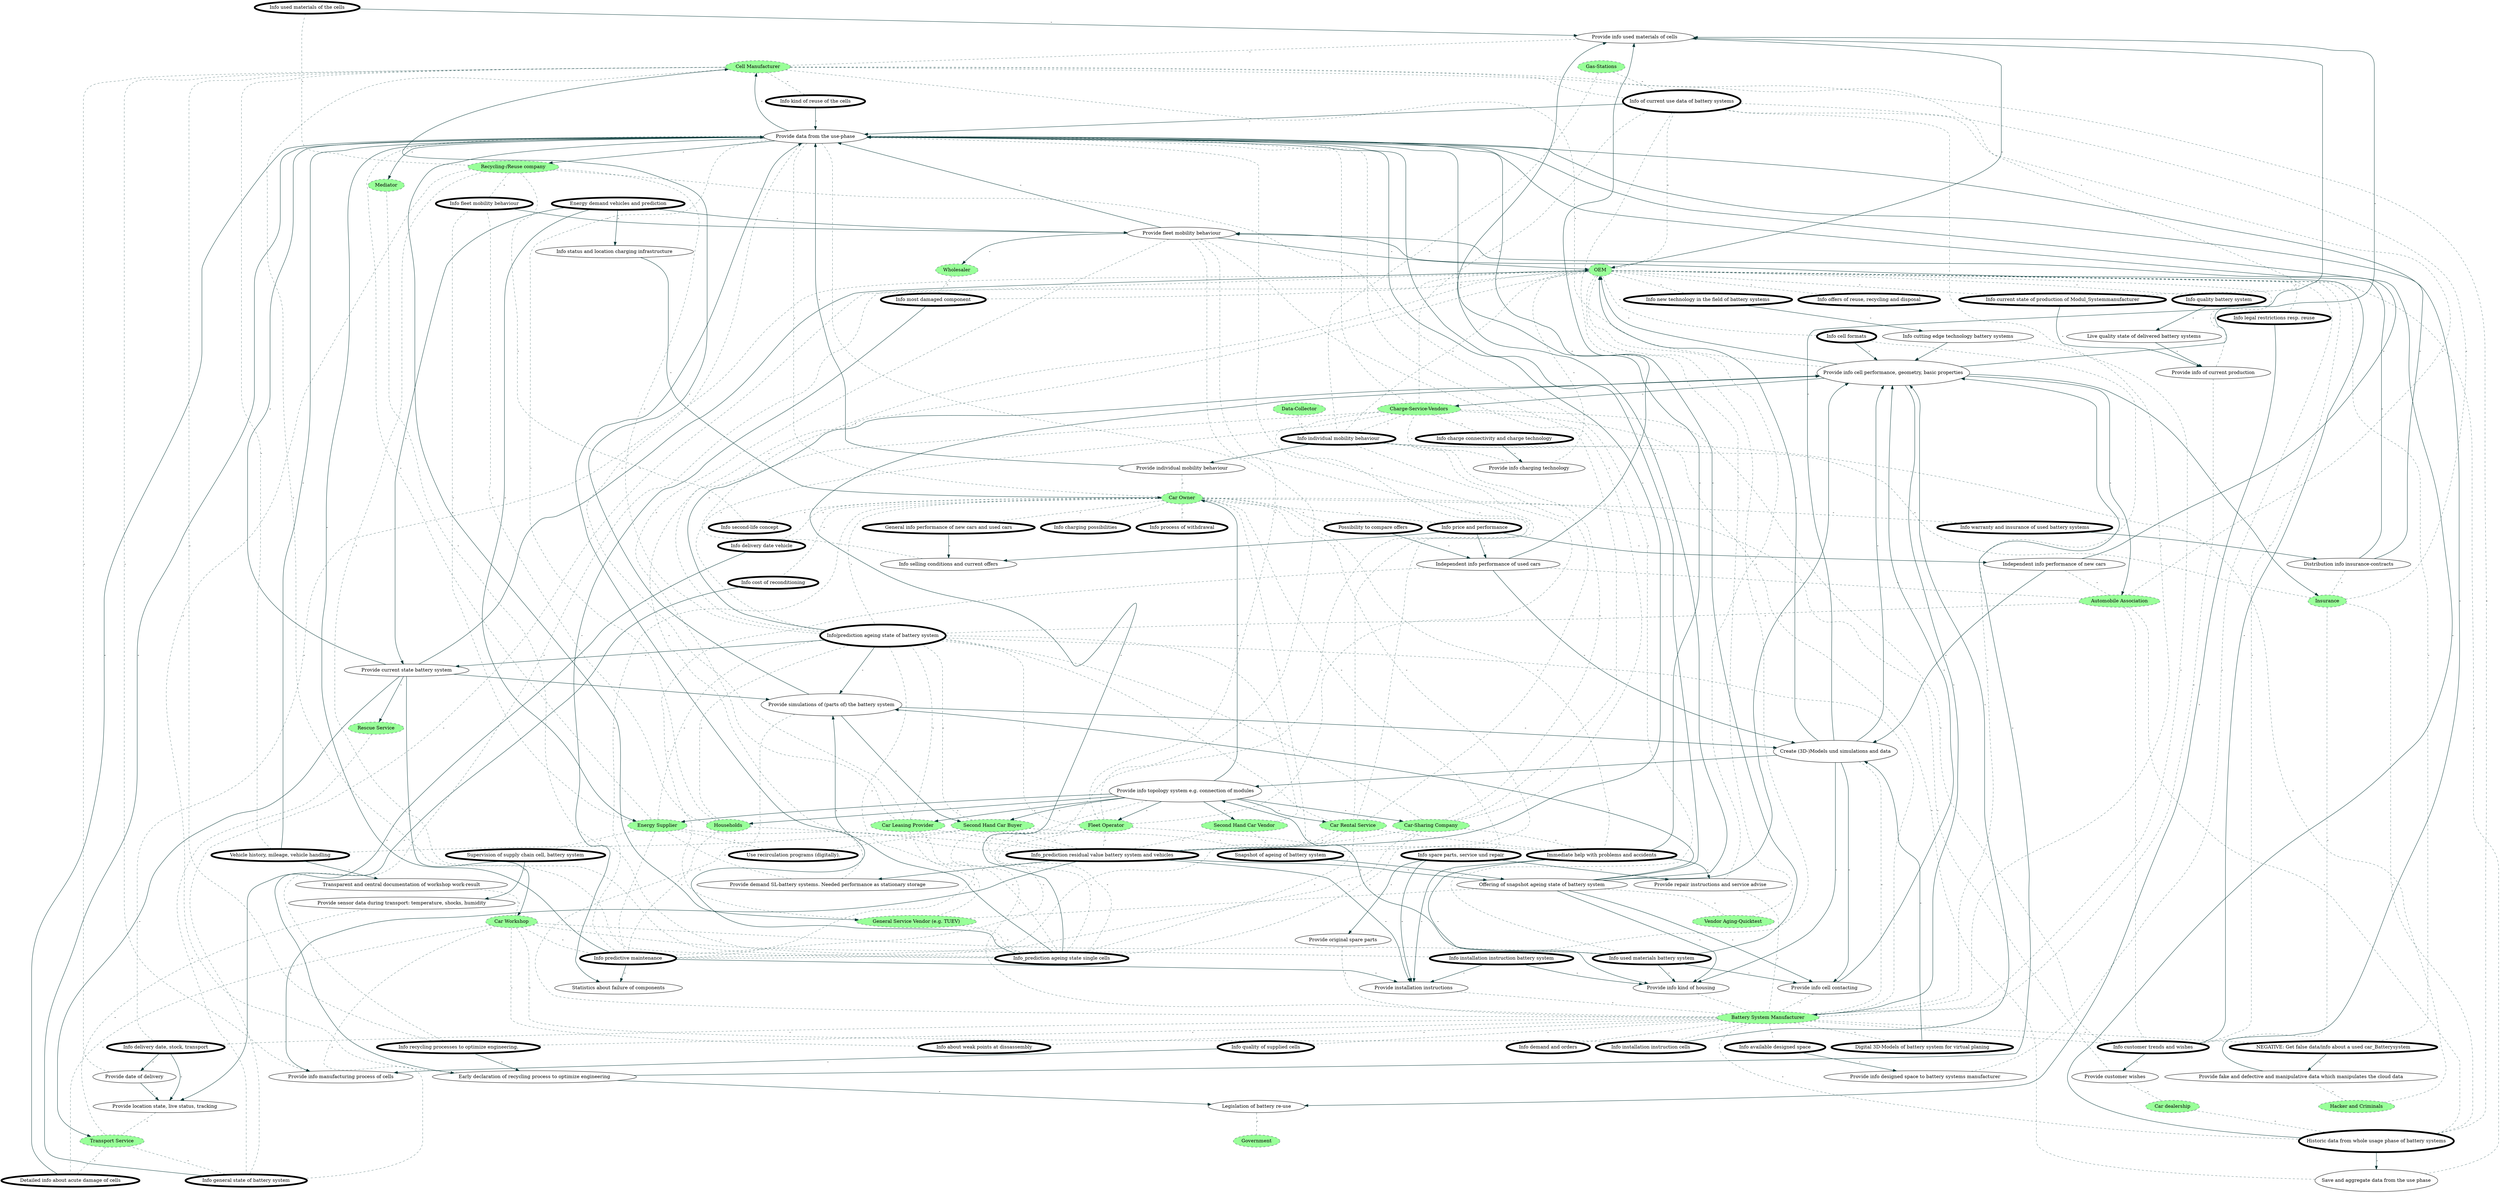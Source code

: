 digraph "Merged Network" {
"i_0§545" [label = "Info used materials of the cells",penwidth = "5.000000",pos = "-2462.129533,-74.304198",fillcolor = "#00CCCCFF"]
"action_12§546" [label = "Provide info used materials of cells",width = "2.569444",pos = "-887.754533,-803.332319",fillcolor = "#66CCFFFF"]
"Recycling-/Reuse company§547" [label = "Recycling-/Reuse company",width = "2.361111",pos = "-2447.129533,47.750284",color = "#00003396",fillcolor = "#99FF99FF",style = "dashed,rounded,filled"]
"Cell Manufacturer§548" [label = "Cell Manufacturer",width = "2.152778",pos = "-632.441834,925.223044",color = "#00003396",fillcolor = "#99FF99FF",style = "dashed,rounded,filled"]
"i_1§549" [label = "Info cell formats",penwidth = "5.000000",pos = "868.199436,577.202833",fillcolor = "#00CCCCFF"]
"action_2§550" [label = "Provide info cell performance, geometry, basic properties",height = "1.041667",pos = "-2476.962866,1959.387369",fillcolor = "#66CCFFFF"]
"Battery System Manufacturer§551" [label = "Battery System Manufacturer",width = "2.222222",pos = "758.199039,1232.008634",color = "#00003396",fillcolor = "#99FF99FF",style = "dashed,rounded,filled"]
"OEM§552" [label = "OEM",width = "0.694444",pos = "258.633959,699.257315",color = "#00003396",fillcolor = "#99FF99FF",style = "dashed,rounded,filled"]
"Energy Supplier§553" [label = "Energy Supplier",width = "1.944444",pos = "1396.949436,-803.332319",color = "#00003396",fillcolor = "#99FF99FF",style = "dashed,rounded,filled"]
"Households§554" [label = "Households",width = "1.388889",pos = "1489.449436,-268.931615",color = "#00003396",fillcolor = "#99FF99FF",style = "dashed,rounded,filled"]
"Car Leasing Provider§555" [label = "Car Leasing Provider",width = "2.500000",pos = "-242.754533,-1248.666239",color = "#00003396",fillcolor = "#99FF99FF",style = "dashed,rounded,filled"]
"Fleet Operator§556" [label = "Fleet Operator",width = "1.805556",pos = "382.245467,-1248.666239",color = "#00003396",fillcolor = "#99FF99FF",style = "dashed,rounded,filled"]
"Car-Sharing Company§557" [label = "Car-Sharing Company",pos = "2.245467,-1248.666239",color = "#00003396",fillcolor = "#99FF99FF",style = "dashed,rounded,filled"]
"Car Rental Service§558" [label = "Car Rental Service",width = "2.222222",pos = "207.245467,-1248.666239",color = "#00003396",fillcolor = "#99FF99FF",style = "dashed,rounded,filled"]
"Car Owner§559" [label = "Car Owner",width = "1.250000",pos = "-1785.567231,433.706348",color = "#00003396",fillcolor = "#99FF99FF",style = "dashed,rounded,filled"]
"Gas-Stations§560" [label = "Gas-Stations",width = "1.666667",pos = "-559.907707,2490.489303",color = "#00003396",fillcolor = "#99FF99FF",style = "dashed,rounded,filled"]
"Automobile Association§561" [label = "Automobile Association",width = "2.847222",pos = "-2684.629533,1754.863643",color = "#00003396",fillcolor = "#99FF99FF",style = "dashed,rounded,filled"]
"Vendor Aging-Quicktest§562" [label = "Vendor Aging-Quicktest",pos = "-2824.026358,-803.332319",color = "#00003396",fillcolor = "#99FF99FF",style = "dashed,rounded,filled"]
"Insurance§563" [label = "Insurance",width = "1.250000",pos = "-2927.129533,47.750284",color = "#00003396",fillcolor = "#99FF99FF",style = "dashed,rounded,filled"]
"Charge-Service-Vendors§564" [label = "Charge-Service-Vendors",width = "2.916667",pos = "-3054.026358,-803.332319",color = "#00003396",fillcolor = "#99FF99FF",style = "dashed,rounded,filled"]
"action_13§565" [label = "Provide data from the use-phase",height = "0.555556",width = "2.777778",pos = "-420.532707,2333.797739",fillcolor = "#66CCFFFF"]
"i_10§566" [label = "Info of current use data of battery systems",penwidth = "5.000000",height = "0.902778",pos = "-529.907707,2427.812678",fillcolor = "#00CCCCFF"]
"Second Hand Car Buyer§567" [label = "Second Hand Car Buyer",pos = "-292.754533,-268.931615",color = "#00003396",fillcolor = "#99FF99FF",style = "dashed,rounded,filled"]
"Second Hand Car Vendor§568" [label = "Second Hand Car Vendor",pos = "-512.754533,-268.931615",color = "#00003396",fillcolor = "#99FF99FF",style = "dashed,rounded,filled"]
"General Service Vendor (e.g. TUEV)§569" [label = "General Service Vendor (e.g. TUEV)",width = "2.500000",pos = "-3279.026358,-803.332319",color = "#00003396",fillcolor = "#99FF99FF",style = "dashed,rounded,filled"]
"action_36§570" [label = "Provide info topology system e.g. connection of modules",height = "0.902778",width = "2.777778",pos = "1556.949436,-156.773442",fillcolor = "#66CCFFFF"]
"action_9§571" [label = "Provide info kind of housing",width = "2.500000",pos = "1728.199436,1304.581569",fillcolor = "#66CCFFFF"]
"action_8§572" [label = "Provide info cell contacting",width = "2.500000",pos = "2030.096261,-803.332319",fillcolor = "#66CCFFFF"]
"action_1§573" [label = "Create (3D-)Models und simulations and data",height = "0.902778",pos = "1353.199436,47.750284",fillcolor = "#66CCFFFF"]
"action_38§574" [label = "Provide current state battery system",width = "2.777778",pos = "2184.679594,1512.404065",fillcolor = "#66CCFFFF"]
"action_37§575" [label = "Provide simulations of (parts of) the battery system",height = "0.902778",width = "2.777778",pos = "-1110.254533,-803.332319",fillcolor = "#66CCFFFF"]
"i_11§576" [label = "Info|prediction ageing state of battery system",penwidth = "5.000000",height = "0.902778",width = "2.777778",pos = "-2634.629533,1652.601780",fillcolor = "#00CCCCFF"]
"i_12§577" [label = "Info current state of production of Modul_Systemmanufacturer",penwidth = "5.000000",pos = "-75.532707,842.753800",fillcolor = "#00CCCCFF"]
"action_3§578" [label = "Provide info of current production",pos = "-90.532707,780.077174",fillcolor = "#66CCFFFF"]
"i_13§579" [label = "Info_prediction ageing state single cells",penwidth = "5.000000",pos = "-3454.026358,2050.103538",fillcolor = "#00CCCCFF"]
"Mediator§580" [label = "Mediator",pos = "-3447.129533,2112.780164",color = "#00003396",fillcolor = "#99FF99FF",style = "dashed,rounded,filled"]
"i_14§581" [label = "Info kind of reuse of the cells",penwidth = "5.000000",pos = "-325.532707,842.753800",fillcolor = "#00CCCCFF"]
"i_15§582" [label = "Info price and performance",penwidth = "5.000000",pos = "-762.754533,311.651866",fillcolor = "#00CCCCFF"]
"action_17§583" [label = "Info selling conditions and current offers",pos = "-997.754533,130.219528",fillcolor = "#66CCFFFF"]
"action_27§584" [label = "Independent info performance of new cars",pos = "1353.199436,130.219528",fillcolor = "#66CCFFFF"]
"action_28§585" [label = "Independent info performance of used cars",pos = "-512.754533,130.219528",fillcolor = "#66CCFFFF"]
"i_16§586" [label = "Info delivery date vehicle",penwidth = "5.000000",pos = "592.801817,311.651866",fillcolor = "#00CCCCFF"]
"action_31§587" [label = "Provide location state, live status, tracking",pos = "622.801817,130.219528",fillcolor = "#66CCFFFF"]
"Transport Service§588" [label = "Transport Service",pos = "1414.449436,-1248.666239",color = "#00003396",fillcolor = "#99FF99FF",style = "dashed,rounded,filled"]
"i_17§589" [label = "Possibility to compare offers",penwidth = "5.000000",pos = "-1232.754533,311.651866",fillcolor = "#00CCCCFF"]
"i_18§590" [label = "Immediate help with problems and accidents",penwidth = "5.000000",pos = "602.245467,-1519.165360",fillcolor = "#00CCCCFF"]
"action_4§591" [label = "Provide installation instructions",pos = "633.912134,-1631.323533",fillcolor = "#66CCFFFF"]
"action_6§592" [label = "Provide repair instructions and service advise",pos = "209.745467,-1631.323533",fillcolor = "#66CCFFFF"]
"i_19§593" [label = "Info charging possibilities",penwidth = "5.000000",pos = "-1012.754533,311.651866",fillcolor = "#00CCCCFF"]
"i_2§594" [label = "Info customer trends and wishes",penwidth = "5.000000",pos = "-2712.129533,577.202833",fillcolor = "#00CCCCFF"]
"action_14§595" [label = "Provide customer wishes",pos = "-2742.129533,514.526207",fillcolor = "#66CCFFFF"]
"action_29§596" [label = "Provide fleet mobility behaviour",pos = "370.023642,-988.063426",fillcolor = "#66CCFFFF"]
"Car dealership§597" [label = "Car dealership",width = "1.805556",pos = "-3067.129533,433.706348",color = "#00003396",fillcolor = "#99FF99FF",style = "dashed,rounded,filled"]
"i_20§598" [label = "Info spare parts, service und repair",penwidth = "5.000000",pos = "-1909.629533,311.651866",fillcolor = "#00CCCCFF"]
"action_7§599" [label = "Provide original spare parts",pos = "-1678.379533,130.219528",fillcolor = "#66CCFFFF"]
"i_21§600" [label = "Info process of withdrawal",penwidth = "5.000000",pos = "-1452.754533,311.651866",fillcolor = "#00CCCCFF"]
"i_22§601" [label = "General info performance of new cars and used cars",penwidth = "5.000000",pos = "-1672.754533,311.651866",fillcolor = "#00CCCCFF"]
"i_23§602" [label = "Info second-life concept",penwidth = "5.000000",pos = "-1992.129533,-74.304198",fillcolor = "#00CCCCFF"]
"i_24§603" [label = "Info cost of reconditioning",penwidth = "5.000000",pos = "-2129.629533,311.651866",fillcolor = "#00CCCCFF"]
"action_26§604" [label = "Early declaration of recycling process to optimize engineering",pos = "-2192.962866,130.219528",fillcolor = "#66CCFFFF"]
"action_34§605" [label = "Legislation of battery re-use",pos = "-777.754533,47.750284",fillcolor = "#66CCFFFF"]
"Government§606" [label = "Government",pos = "-777.754533,-74.304198",color = "#00003396",fillcolor = "#99FF99FF",style = "dashed,rounded,filled"]
"i_25§607" [label = "Info warranty and insurance of used battery systems",penwidth = "5.000000",pos = "-2379.629533,311.651866",fillcolor = "#00CCCCFF"]
"action_24§608" [label = "Distribution info insurance-contracts",pos = "-2742.129533,130.219528",fillcolor = "#66CCFFFF"]
"i_26§609" [label = "Info new technology in the field of battery systems",penwidth = "5.000000",pos = "1088.199436,577.202833",fillcolor = "#00CCCCFF"]
"action_35§610" [label = "Info cutting edge technology battery systems",pos = "1118.199436,514.526207",fillcolor = "#66CCFFFF"]
"i_27§611" [label = "Info quality battery system",penwidth = "5.000000",pos = "114.467293,577.202833",fillcolor = "#00CCCCFF"]
"action_16§612" [label = "Live quality state of delivered battery systems",pos = "59.467293,514.526207",fillcolor = "#66CCFFFF"]
"i_28§613" [label = "Info installation instruction battery system",penwidth = "5.000000",pos = "1728.199436,1357.361885",fillcolor = "#00CCCCFF"]
"Car Workshop§614" [label = "Car Workshop",pos = "2144.679594,1439.831130",color = "#00003396",fillcolor = "#99FF99FF",style = "dashed,rounded,filled"]
"i_29§615" [label = "Info most damaged component",penwidth = "5.000000",pos = "-57.754533,-1519.165360",fillcolor = "#00CCCCFF"]
"action_42§616" [label = "Statistics about failure of components",pos = "-10.254533,-1631.323533",fillcolor = "#66CCFFFF"]
"Wholesaler§617" [label = "Wholesaler",pos = "592.801817,-1248.666239",color = "#00003396",fillcolor = "#99FF99FF",style = "dashed,rounded,filled"]
"i_3§618" [label = "Info available designed space",penwidth = "5.000000",pos = "572.245864,1070.368915",fillcolor = "#00CCCCFF"]
"action_15§619" [label = "Provide info designed space to battery systems manufacturer",pos = "572.245864,987.899670",fillcolor = "#66CCFFFF"]
"i_30§620" [label = "Info offers of reuse, recycling and disposal",penwidth = "5.000000",pos = "-105.532707,577.202833",fillcolor = "#00CCCCFF"]
"i_31§621" [label = "Info legal restrictions resp. reuse",penwidth = "5.000000",pos = "-747.754533,577.202833",fillcolor = "#00CCCCFF"]
"i_32§622" [label = "Info charge connectivity and charge technology",penwidth = "5.000000",pos = "-3014.026358,-905.594182",fillcolor = "#00CCCCFF"]
"action_20§623" [label = "Provide info charging technology",pos = "-3014.026358,-988.063426",fillcolor = "#66CCFFFF"]
"i_33§624" [label = "Info individual mobility behaviour",penwidth = "5.000000",pos = "-1662.893422,-1519.165360",fillcolor = "#00CCCCFF"]
"action_25§625" [label = "Provide individual mobility behaviour",pos = "-1794.004533,-1631.323533",fillcolor = "#66CCFFFF"]
"Data-Collector§626" [label = "Data-Collector",pos = "-1684.004533,-1248.666239",color = "#00003396",fillcolor = "#99FF99FF",style = "dashed,rounded,filled"]
"Hacker and Criminals§627" [label = "Hacker and Criminals",pos = "1890.096261,433.706348",color = "#00003396",fillcolor = "#99FF99FF",style = "dashed,rounded,filled"]
"i_34§628" [label = "Info used materials battery system",penwidth = "5.000000",pos = "2140.096261,-74.304198",fillcolor = "#00CCCCFF"]
"i_35§629" [label = "Info predictive maintenance",penwidth = "5.000000",pos = "382.245467,-1519.165360",fillcolor = "#00CCCCFF"]
"i_36§630" [label = "Info_prediction residual value battery system and vehicles",penwidth = "5.000000",pos = "-152.754533,-390.986097",fillcolor = "#00CCCCFF"]
"action_0§631" [label = "Offering of snapshot ageing state of battery system",pos = "-2569.629533,-473.455341",fillcolor = "#66CCFFFF"]
"action_11§632" [label = "Provide info manufacturing process of cells",pos = "-292.754533,-473.455341",fillcolor = "#66CCFFFF"]
"action_23§633" [label = "Provide demand SL-battery systems. Needed performance as stationary storage",pos = "-12.754533,-473.455341",fillcolor = "#66CCFFFF"]
"i_37§634" [label = "Vehicle history, mileage, vehicle handling",penwidth = "5.000000",pos = "67.245467,-390.986097",fillcolor = "#00CCCCFF"]
"action_33§635" [label = "Transparent and central documentation of workshop work-result",pos = "1171.949436,-473.455341",fillcolor = "#66CCFFFF"]
"i_38§636" [label = "Info general state of battery system",penwidth = "5.000000",pos = "2457.096261,-1519.165360",fillcolor = "#00CCCCFF"]
"Rescue Service§637" [label = "Rescue Service",pos = "2495.096261,1439.831130",color = "#00003396",fillcolor = "#99FF99FF",style = "dashed,rounded,filled"]
"i_39§638" [label = "Detailed info about acute damage of cells",penwidth = "5.000000",pos = "162.245467,-1519.165360",fillcolor = "#00CCCCFF"]
"action_41§639" [label = "Save and aggregate data from the use phase",height = "0.902778",pos = "-2212.129533,-156.773442",fillcolor = "#66CCFFFF"]
"i_4§640" [label = "Historic data from whole usage phase of battery systems",penwidth = "5.000000",height = "0.902778",width = "2.777778",pos = "-3077.129533,-74.304198",fillcolor = "#00CCCCFF"]
"i_40§641" [label = "Snapshot of ageing of battery system",penwidth = "5.000000",pos = "-527.754533,-390.986097",fillcolor = "#00CCCCFF"]
"i_41§642" [label = "Info recycling processes to optimize engineering.",penwidth = "5.000000",pos = "-2254.629533,577.202833",fillcolor = "#00CCCCFF"]
"i_42§643" [label = "Info fleet mobility behaviour",penwidth = "5.000000",pos = "974.449436,-905.594182",fillcolor = "#00CCCCFF"]
"i_43§644" [label = "Use recirculation programs (digitally).",penwidth = "5.000000",pos = "1194.449436,-905.594182",fillcolor = "#00CCCCFF"]
"action_30§645" [label = "Provide fake and defective and manipulative data which manipulates the cloud data",pos = "1890.096261,514.526207",fillcolor = "#66CCFFFF"]
"i_44§646" [label = "NEGATIVE: Get false data/info about a used car_Batterysystem",penwidth = "5.000000",pos = "1883.199436,577.202833",fillcolor = "#00CCCCFF"]
"i_45§647" [label = "Digital 3D-Models of battery system for virtual planing",penwidth = "5.000000",pos = "1383.199436,1070.368915",fillcolor = "#00CCCCFF"]
"action_32§648" [label = "Provide sensor data during transport: temperature, shocks, humidity",pos = "1414.449436,-988.063426",fillcolor = "#66CCFFFF"]
"i_46§649" [label = "Supervision of supply chain cell, battery system",penwidth = "5.000000",pos = "1414.449436,-905.594182",fillcolor = "#00CCCCFF"]
"action_22§650" [label = "Info status and location charging infrastructure",pos = "-1671.817231,1512.404065",fillcolor = "#66CCFFFF"]
"i_47§651" [label = "Energy demand vehicles and prediction",penwidth = "5.000000",pos = "2275.096261,1652.601780",fillcolor = "#00CCCCFF"]
"i_5§652" [label = "Info about weak points at dissassembly",penwidth = "5.000000",pos = "1603.199436,1070.368915",fillcolor = "#00CCCCFF"]
"i_6§653" [label = "Info installation instruction cells",penwidth = "5.000000",pos = "1088.199436,1070.368915",fillcolor = "#00CCCCFF"]
"action_10§654" [label = "Provide date of delivery",pos = "352.245864,987.899670",fillcolor = "#66CCFFFF"]
"i_7§655" [label = "Info delivery date, stock, transport",penwidth = "5.000000",pos = "352.245864,1070.368915",fillcolor = "#00CCCCFF"]
"i_8§656" [label = "Info quality of supplied cells",penwidth = "5.000000",pos = "-310.532707,1070.368915",fillcolor = "#00CCCCFF"]
"i_9§657" [label = "Info demand and orders",penwidth = "5.000000",pos = "126.689912,1070.368915",fillcolor = "#00CCCCFF"]
"i_0§545" -> "action_12§546" [label = "-",color = "#003333FF"]
"action_12§546" -> "Cell Manufacturer§548" [label = "-",penwidth = "1.000000",arrowhead = "none",color = "#00333396",style = "dashed"]
"action_12§546" -> "OEM§552" [label = "-",color = "#003333FF"]
"Recycling-/Reuse company§547" -> "i_0§545" [label = "-",penwidth = "1.000000",arrowhead = "none",color = "#00333396",style = "dashed"]
"Recycling-/Reuse company§547" -> "i_11§576" [label = "-",penwidth = "1.000000",arrowhead = "none",color = "#00333396",style = "dashed"]
"Recycling-/Reuse company§547" -> "i_13§579" [label = "-",penwidth = "1.000000",arrowhead = "none",color = "#00333396",style = "dashed"]
"Recycling-/Reuse company§547" -> "i_23§602" [label = "-",penwidth = "1.000000",arrowhead = "none",color = "#00333396",style = "dashed"]
"Recycling-/Reuse company§547" -> "i_34§628" [label = "-",penwidth = "1.000000",arrowhead = "none",color = "#00333396",style = "dashed"]
"Recycling-/Reuse company§547" -> "i_42§643" [label = "-",penwidth = "1.000000",arrowhead = "none",color = "#00333396",style = "dashed"]
"Cell Manufacturer§548" -> "i_10§566" [label = "-",penwidth = "1.000000",arrowhead = "none",color = "#00333396",style = "dashed"]
"Cell Manufacturer§548" -> "i_12§577" [label = "-",penwidth = "1.000000",arrowhead = "none",color = "#00333396",style = "dashed"]
"Cell Manufacturer§548" -> "i_13§579" [label = "-",penwidth = "1.000000",arrowhead = "none",color = "#00333396",style = "dashed"]
"Cell Manufacturer§548" -> "i_14§581" [label = "-",penwidth = "1.000000",arrowhead = "none",color = "#00333396",style = "dashed"]
"Cell Manufacturer§548" -> "i_37§634" [label = "-",penwidth = "1.000000",arrowhead = "none",color = "#00333396",style = "dashed"]
"Cell Manufacturer§548" -> "i_4§640" [label = "-",penwidth = "1.000000",arrowhead = "none",color = "#00333396",style = "dashed"]
"Cell Manufacturer§548" -> "i_41§642" [label = "-",penwidth = "1.000000",arrowhead = "none",color = "#00333396",style = "dashed"]
"i_1§549" -> "action_2§550" [label = "-",color = "#003333FF"]
"action_2§550" -> "action_12§546" [label = "-",color = "#003333FF"]
"action_2§550" -> "Cell Manufacturer§548" [label = "-",penwidth = "1.000000",arrowhead = "none",color = "#00333396",style = "dashed"]
"action_2§550" -> "Automobile Association§561" [label = "-",color = "#003333FF"]
"action_2§550" -> "Insurance§563" [label = "-",color = "#003333FF"]
"action_2§550" -> "Charge-Service-Vendors§564" [label = "-",color = "#003333FF"]
"action_2§550" -> "OEM§552" [label = "-",color = "#003333FF"]
"action_2§550" -> "Battery System Manufacturer§551" [label = "-",color = "#003333FF"]
"Battery System Manufacturer§551" -> "i_1§549" [label = "-",penwidth = "1.000000",arrowhead = "none",color = "#00333396",style = "dashed"]
"Battery System Manufacturer§551" -> "i_10§566" [label = "-",penwidth = "1.000000",arrowhead = "none",color = "#00333396",style = "dashed"]
"Battery System Manufacturer§551" -> "i_11§576" [label = "-",penwidth = "1.000000",arrowhead = "none",color = "#00333396",style = "dashed"]
"Battery System Manufacturer§551" -> "i_2§594" [label = "-",penwidth = "1.000000",arrowhead = "none",color = "#00333396",style = "dashed"]
"Battery System Manufacturer§551" -> "i_3§618" [label = "-",penwidth = "1.000000",arrowhead = "none",color = "#00333396",style = "dashed"]
"Battery System Manufacturer§551" -> "i_4§640" [label = "-",penwidth = "1.000000",arrowhead = "none",color = "#00333396",style = "dashed"]
"Battery System Manufacturer§551" -> "i_41§642" [label = "-",penwidth = "1.000000",arrowhead = "none",color = "#00333396",style = "dashed"]
"Battery System Manufacturer§551" -> "i_44§646" [label = "-",penwidth = "1.000000",arrowhead = "none",color = "#00333396",style = "dashed"]
"Battery System Manufacturer§551" -> "i_45§647" [label = "-",penwidth = "1.000000",arrowhead = "none",color = "#00333396",style = "dashed"]
"Battery System Manufacturer§551" -> "i_5§652" [label = "-",penwidth = "1.000000",arrowhead = "none",color = "#00333396",style = "dashed"]
"Battery System Manufacturer§551" -> "i_6§653" [label = "-",penwidth = "1.000000",arrowhead = "none",color = "#00333396",style = "dashed"]
"Battery System Manufacturer§551" -> "i_7§655" [label = "-",penwidth = "1.000000",arrowhead = "none",color = "#00333396",style = "dashed"]
"Battery System Manufacturer§551" -> "i_8§656" [label = "-",penwidth = "1.000000",arrowhead = "none",color = "#00333396",style = "dashed"]
"Battery System Manufacturer§551" -> "i_9§657" [label = "-",penwidth = "1.000000",arrowhead = "none",color = "#00333396",style = "dashed"]
"OEM§552" -> "i_1§549" [label = "-",penwidth = "1.000000",arrowhead = "none",color = "#00333396",style = "dashed"]
"OEM§552" -> "i_10§566" [label = "-",penwidth = "1.000000",arrowhead = "none",color = "#00333396",style = "dashed"]
"OEM§552" -> "i_11§576" [label = "-",penwidth = "1.000000",arrowhead = "none",color = "#00333396",style = "dashed"]
"OEM§552" -> "i_12§577" [label = "-",penwidth = "1.000000",arrowhead = "none",color = "#00333396",style = "dashed"]
"OEM§552" -> "i_2§594" [label = "-",penwidth = "1.000000",arrowhead = "none",color = "#00333396",style = "dashed"]
"OEM§552" -> "i_26§609" [label = "-",penwidth = "1.000000",arrowhead = "none",color = "#00333396",style = "dashed"]
"OEM§552" -> "i_27§611" [label = "-",penwidth = "1.000000",arrowhead = "none",color = "#00333396",style = "dashed"]
"OEM§552" -> "i_28§613" [label = "-",penwidth = "1.000000",arrowhead = "none",color = "#00333396",style = "dashed"]
"OEM§552" -> "i_29§615" [label = "-",penwidth = "1.000000",arrowhead = "none",color = "#00333396",style = "dashed"]
"OEM§552" -> "i_30§620" [label = "-",penwidth = "1.000000",arrowhead = "none",color = "#00333396",style = "dashed"]
"OEM§552" -> "i_31§621" [label = "-",penwidth = "1.000000",arrowhead = "none",color = "#00333396",style = "dashed"]
"OEM§552" -> "i_33§624" [label = "-",penwidth = "1.000000",arrowhead = "none",color = "#00333396",style = "dashed"]
"OEM§552" -> "i_38§636" [label = "-",penwidth = "1.000000",arrowhead = "none",color = "#00333396",style = "dashed"]
"OEM§552" -> "i_41§642" [label = "-",penwidth = "1.000000",arrowhead = "none",color = "#00333396",style = "dashed"]
"OEM§552" -> "i_44§646" [label = "-",penwidth = "1.000000",arrowhead = "none",color = "#00333396",style = "dashed"]
"OEM§552" -> "i_7§655" [label = "-",penwidth = "1.000000",arrowhead = "none",color = "#00333396",style = "dashed"]
"Energy Supplier§553" -> "i_11§576" [label = "-",penwidth = "1.000000",arrowhead = "none",color = "#00333396",style = "dashed"]
"Energy Supplier§553" -> "i_35§629" [label = "-",penwidth = "1.000000",arrowhead = "none",color = "#00333396",style = "dashed"]
"Energy Supplier§553" -> "i_36§630" [label = "-",penwidth = "1.000000",arrowhead = "none",color = "#00333396",style = "dashed"]
"Energy Supplier§553" -> "i_42§643" [label = "-",penwidth = "1.000000",arrowhead = "none",color = "#00333396",style = "dashed"]
"Energy Supplier§553" -> "i_43§644" [label = "-",penwidth = "1.000000",arrowhead = "none",color = "#00333396",style = "dashed"]
"Energy Supplier§553" -> "i_46§649" [label = "-",penwidth = "1.000000",arrowhead = "none",color = "#00333396",style = "dashed"]
"Households§554" -> "i_11§576" [label = "-",penwidth = "1.000000",arrowhead = "none",color = "#00333396",style = "dashed"]
"Households§554" -> "i_35§629" [label = "-",penwidth = "1.000000",arrowhead = "none",color = "#00333396",style = "dashed"]
"Households§554" -> "i_36§630" [label = "-",penwidth = "1.000000",arrowhead = "none",color = "#00333396",style = "dashed"]
"Households§554" -> "i_42§643" [label = "-",penwidth = "1.000000",arrowhead = "none",color = "#00333396",style = "dashed"]
"Car Leasing Provider§555" -> "i_11§576" [label = "-",penwidth = "1.000000",arrowhead = "none",color = "#00333396",style = "dashed"]
"Car Leasing Provider§555" -> "i_13§579" [label = "-",penwidth = "1.000000",arrowhead = "none",color = "#00333396",style = "dashed"]
"Car Leasing Provider§555" -> "i_35§629" [label = "-",penwidth = "1.000000",arrowhead = "none",color = "#00333396",style = "dashed"]
"Car Leasing Provider§555" -> "i_36§630" [label = "-",penwidth = "1.000000",arrowhead = "none",color = "#00333396",style = "dashed"]
"Fleet Operator§556" -> "i_11§576" [label = "-",penwidth = "1.000000",arrowhead = "none",color = "#00333396",style = "dashed"]
"Fleet Operator§556" -> "i_13§579" [label = "-",penwidth = "1.000000",arrowhead = "none",color = "#00333396",style = "dashed"]
"Fleet Operator§556" -> "i_18§590" [label = "-",penwidth = "1.000000",arrowhead = "none",color = "#00333396",style = "dashed"]
"Fleet Operator§556" -> "i_33§624" [label = "-",penwidth = "1.000000",arrowhead = "none",color = "#00333396",style = "dashed"]
"Fleet Operator§556" -> "i_35§629" [label = "-",penwidth = "1.000000",arrowhead = "none",color = "#00333396",style = "dashed"]
"Fleet Operator§556" -> "i_36§630" [label = "-",penwidth = "1.000000",arrowhead = "none",color = "#00333396",style = "dashed"]
"Car-Sharing Company§557" -> "i_11§576" [label = "-",penwidth = "1.000000",arrowhead = "none",color = "#00333396",style = "dashed"]
"Car-Sharing Company§557" -> "i_13§579" [label = "-",penwidth = "1.000000",arrowhead = "none",color = "#00333396",style = "dashed"]
"Car-Sharing Company§557" -> "i_18§590" [label = "-",penwidth = "1.000000",arrowhead = "none",color = "#00333396",style = "dashed"]
"Car-Sharing Company§557" -> "i_33§624" [label = "-",penwidth = "1.000000",arrowhead = "none",color = "#00333396",style = "dashed"]
"Car-Sharing Company§557" -> "i_35§629" [label = "-",penwidth = "1.000000",arrowhead = "none",color = "#00333396",style = "dashed"]
"Car-Sharing Company§557" -> "i_36§630" [label = "-",penwidth = "1.000000",arrowhead = "none",color = "#00333396",style = "dashed"]
"Car Rental Service§558" -> "i_11§576" [label = "-",penwidth = "1.000000",arrowhead = "none",color = "#00333396",style = "dashed"]
"Car Rental Service§558" -> "i_13§579" [label = "-",penwidth = "1.000000",arrowhead = "none",color = "#00333396",style = "dashed"]
"Car Rental Service§558" -> "i_18§590" [label = "-",penwidth = "1.000000",arrowhead = "none",color = "#00333396",style = "dashed"]
"Car Rental Service§558" -> "i_33§624" [label = "-",penwidth = "1.000000",arrowhead = "none",color = "#00333396",style = "dashed"]
"Car Rental Service§558" -> "i_35§629" [label = "-",penwidth = "1.000000",arrowhead = "none",color = "#00333396",style = "dashed"]
"Car Rental Service§558" -> "i_36§630" [label = "-",penwidth = "1.000000",arrowhead = "none",color = "#00333396",style = "dashed"]
"Car Owner§559" -> "i_11§576" [label = "-",penwidth = "1.000000",arrowhead = "none",color = "#00333396",style = "dashed"]
"Car Owner§559" -> "i_15§582" [label = "-",penwidth = "1.000000",arrowhead = "none",color = "#00333396",style = "dashed"]
"Car Owner§559" -> "i_16§586" [label = "-",penwidth = "1.000000",arrowhead = "none",color = "#00333396",style = "dashed"]
"Car Owner§559" -> "i_17§589" [label = "-",penwidth = "1.000000",arrowhead = "none",color = "#00333396",style = "dashed"]
"Car Owner§559" -> "i_18§590" [label = "-",penwidth = "1.000000",arrowhead = "none",color = "#00333396",style = "dashed"]
"Car Owner§559" -> "i_19§593" [label = "-",penwidth = "1.000000",arrowhead = "none",color = "#00333396",style = "dashed"]
"Car Owner§559" -> "i_20§598" [label = "-",penwidth = "1.000000",arrowhead = "none",color = "#00333396",style = "dashed"]
"Car Owner§559" -> "i_21§600" [label = "-",penwidth = "1.000000",arrowhead = "none",color = "#00333396",style = "dashed"]
"Car Owner§559" -> "i_22§601" [label = "-",penwidth = "1.000000",arrowhead = "none",color = "#00333396",style = "dashed"]
"Car Owner§559" -> "i_23§602" [label = "-",penwidth = "1.000000",arrowhead = "none",color = "#00333396",style = "dashed"]
"Car Owner§559" -> "i_24§603" [label = "-",penwidth = "1.000000",arrowhead = "none",color = "#00333396",style = "dashed"]
"Car Owner§559" -> "i_25§607" [label = "-",penwidth = "1.000000",arrowhead = "none",color = "#00333396",style = "dashed"]
"Car Owner§559" -> "i_35§629" [label = "-",penwidth = "1.000000",arrowhead = "none",color = "#00333396",style = "dashed"]
"Car Owner§559" -> "i_36§630" [label = "-",penwidth = "1.000000",arrowhead = "none",color = "#00333396",style = "dashed"]
"Car Owner§559" -> "i_40§641" [label = "-",penwidth = "1.000000",arrowhead = "none",color = "#00333396",style = "dashed"]
"Gas-Stations§560" -> "i_10§566" [label = "-",penwidth = "1.000000",arrowhead = "none",color = "#00333396",style = "dashed"]
"Gas-Stations§560" -> "i_33§624" [label = "-",penwidth = "1.000000",arrowhead = "none",color = "#00333396",style = "dashed"]
"Automobile Association§561" -> "i_10§566" [label = "-",penwidth = "1.000000",arrowhead = "none",color = "#00333396",style = "dashed"]
"Automobile Association§561" -> "i_11§576" [label = "-",penwidth = "1.000000",arrowhead = "none",color = "#00333396",style = "dashed"]
"Automobile Association§561" -> "i_2§594" [label = "-",penwidth = "1.000000",arrowhead = "none",color = "#00333396",style = "dashed"]
"Automobile Association§561" -> "i_4§640" [label = "-",penwidth = "1.000000",arrowhead = "none",color = "#00333396",style = "dashed"]
"Vendor Aging-Quicktest§562" -> "i_10§566" [label = "-",penwidth = "1.000000",arrowhead = "none",color = "#00333396",style = "dashed"]
"Insurance§563" -> "i_10§566" [label = "-",penwidth = "1.000000",arrowhead = "none",color = "#00333396",style = "dashed"]
"Insurance§563" -> "i_2§594" [label = "-",penwidth = "1.000000",arrowhead = "none",color = "#00333396",style = "dashed"]
"Insurance§563" -> "i_33§624" [label = "-",penwidth = "1.000000",arrowhead = "none",color = "#00333396",style = "dashed"]
"Insurance§563" -> "i_4§640" [label = "-",penwidth = "1.000000",arrowhead = "none",color = "#00333396",style = "dashed"]
"Charge-Service-Vendors§564" -> "i_10§566" [label = "-",penwidth = "1.000000",arrowhead = "none",color = "#00333396",style = "dashed"]
"Charge-Service-Vendors§564" -> "i_11§576" [label = "-",penwidth = "1.000000",arrowhead = "none",color = "#00333396",style = "dashed"]
"Charge-Service-Vendors§564" -> "i_13§579" [label = "-",penwidth = "1.000000",arrowhead = "none",color = "#00333396",style = "dashed"]
"Charge-Service-Vendors§564" -> "i_2§594" [label = "-",penwidth = "1.000000",arrowhead = "none",color = "#00333396",style = "dashed"]
"Charge-Service-Vendors§564" -> "i_32§622" [label = "-",penwidth = "1.000000",arrowhead = "none",color = "#00333396",style = "dashed"]
"Charge-Service-Vendors§564" -> "i_33§624" [label = "-",penwidth = "1.000000",arrowhead = "none",color = "#00333396",style = "dashed"]
"action_13§565" -> "Energy Supplier§553" [label = "-",penwidth = "1.000000",arrowhead = "none",color = "#00333396",style = "dashed"]
"action_13§565" -> "Households§554" [label = "-",penwidth = "1.000000",arrowhead = "none",color = "#00333396",style = "dashed"]
"action_13§565" -> "Car Leasing Provider§555" [label = "-",penwidth = "1.000000",arrowhead = "none",color = "#00333396",style = "dashed"]
"action_13§565" -> "Fleet Operator§556" [label = "-",penwidth = "1.000000",arrowhead = "none",color = "#00333396",style = "dashed"]
"action_13§565" -> "Car-Sharing Company§557" [label = "-",penwidth = "1.000000",arrowhead = "none",color = "#00333396",style = "dashed"]
"action_13§565" -> "Car Rental Service§558" [label = "-",penwidth = "1.000000",arrowhead = "none",color = "#00333396",style = "dashed"]
"action_13§565" -> "Charge-Service-Vendors§564" [label = "-",penwidth = "1.000000",arrowhead = "none",color = "#00333396",style = "dashed"]
"action_13§565" -> "Car Owner§559" [label = "-",penwidth = "1.000000",arrowhead = "none",color = "#00333396",style = "dashed"]
"action_13§565" -> "Mediator§580" [label = "-",color = "#003333FF"]
"action_13§565" -> "General Service Vendor (e.g. TUEV)§569" [label = "-",color = "#003333FF"]
"action_13§565" -> "Recycling-/Reuse company§547" [label = "-",color = "#003333FF"]
"action_13§565" -> "Cell Manufacturer§548" [label = "-",color = "#003333FF"]
"i_10§566" -> "action_13§565" [label = "-",color = "#003333FF"]
"Second Hand Car Buyer§567" -> "i_11§576" [label = "-",penwidth = "1.000000",arrowhead = "none",color = "#00333396",style = "dashed"]
"Second Hand Car Buyer§567" -> "i_36§630" [label = "-",penwidth = "1.000000",arrowhead = "none",color = "#00333396",style = "dashed"]
"Second Hand Car Buyer§567" -> "i_37§634" [label = "-",penwidth = "1.000000",arrowhead = "none",color = "#00333396",style = "dashed"]
"Second Hand Car Buyer§567" -> "i_40§641" [label = "-",penwidth = "1.000000",arrowhead = "none",color = "#00333396",style = "dashed"]
"Second Hand Car Buyer§567" -> "i_43§644" [label = "-",penwidth = "1.000000",arrowhead = "none",color = "#00333396",style = "dashed"]
"Second Hand Car Vendor§568" -> "i_11§576" [label = "-",penwidth = "1.000000",arrowhead = "none",color = "#00333396",style = "dashed"]
"Second Hand Car Vendor§568" -> "i_36§630" [label = "-",penwidth = "1.000000",arrowhead = "none",color = "#00333396",style = "dashed"]
"Second Hand Car Vendor§568" -> "i_40§641" [label = "-",penwidth = "1.000000",arrowhead = "none",color = "#00333396",style = "dashed"]
"General Service Vendor (e.g. TUEV)§569" -> "i_11§576" [label = "-",penwidth = "1.000000",arrowhead = "none",color = "#00333396",style = "dashed"]
"General Service Vendor (e.g. TUEV)§569" -> "i_13§579" [label = "-",penwidth = "1.000000",arrowhead = "none",color = "#00333396",style = "dashed"]
"action_36§570" -> "Battery System Manufacturer§551" [label = "-",penwidth = "1.000000",arrowhead = "none",color = "#00333396",style = "dashed"]
"action_36§570" -> "Energy Supplier§553" [label = "-",color = "#003333FF"]
"action_36§570" -> "Households§554" [label = "-",color = "#003333FF"]
"action_36§570" -> "Car Leasing Provider§555" [label = "-",color = "#003333FF"]
"action_36§570" -> "Second Hand Car Buyer§567" [label = "-",color = "#003333FF"]
"action_36§570" -> "Second Hand Car Vendor§568" [label = "-",color = "#003333FF"]
"action_36§570" -> "Fleet Operator§556" [label = "-",color = "#003333FF"]
"action_36§570" -> "Car-Sharing Company§557" [label = "-",color = "#003333FF"]
"action_36§570" -> "Car Rental Service§558" [label = "-",color = "#003333FF"]
"action_36§570" -> "Car Owner§559" [label = "-",color = "#003333FF"]
"action_9§571" -> "Battery System Manufacturer§551" [label = "-",penwidth = "1.000000",arrowhead = "none",color = "#00333396",style = "dashed"]
"action_8§572" -> "Battery System Manufacturer§551" [label = "-",penwidth = "1.000000",arrowhead = "none",color = "#00333396",style = "dashed"]
"action_8§572" -> "action_2§550" [label = "-",color = "#003333FF"]
"action_1§573" -> "Battery System Manufacturer§551" [label = "-",penwidth = "1.000000",arrowhead = "none",color = "#00333396",style = "dashed"]
"action_1§573" -> "action_36§570" [label = "-",color = "#003333FF"]
"action_1§573" -> "action_12§546" [label = "-",color = "#003333FF"]
"action_1§573" -> "action_9§571" [label = "-",color = "#003333FF"]
"action_1§573" -> "action_8§572" [label = "-",color = "#003333FF"]
"action_1§573" -> "action_2§550" [label = "-",color = "#003333FF"]
"action_1§573" -> "OEM§552" [label = "-",color = "#003333FF"]
"action_38§574" -> "action_13§565" [label = "-",color = "#003333FF"]
"action_38§574" -> "action_37§575" [label = "-",color = "#003333FF"]
"action_38§574" -> "Car Workshop§614" [label = "-",color = "#003333FF"]
"action_38§574" -> "Transport Service§588" [label = "-",color = "#003333FF"]
"action_38§574" -> "Rescue Service§637" [label = "-",color = "#003333FF"]
"action_38§574" -> "OEM§552" [label = "-",color = "#003333FF"]
"action_37§575" -> "Battery System Manufacturer§551" [label = "-",penwidth = "1.000000",arrowhead = "none",color = "#00333396",style = "dashed"]
"action_37§575" -> "action_1§573" [label = "-",color = "#003333FF"]
"action_37§575" -> "Second Hand Car Buyer§567" [label = "-",color = "#003333FF"]
"action_37§575" -> "Cell Manufacturer§548" [label = "-",color = "#003333FF"]
"i_11§576" -> "action_38§574" [label = "-",color = "#003333FF"]
"i_11§576" -> "action_37§575" [label = "-",color = "#003333FF"]
"i_11§576" -> "action_2§550" [label = "-",color = "#003333FF"]
"i_12§577" -> "action_3§578" [label = "-",color = "#003333FF"]
"action_3§578" -> "Battery System Manufacturer§551" [label = "-",penwidth = "1.000000",arrowhead = "none",color = "#00333396",style = "dashed"]
"action_3§578" -> "OEM§552" [label = "-",penwidth = "1.000000",arrowhead = "none",color = "#00333396",style = "dashed"]
"i_13§579" -> "action_2§550" [label = "-",color = "#003333FF"]
"i_13§579" -> "action_13§565" [label = "-",color = "#003333FF"]
"i_13§579" -> "action_37§575" [label = "-",color = "#003333FF"]
"Mediator§580" -> "i_13§579" [label = "-",penwidth = "1.000000",arrowhead = "none",color = "#00333396",style = "dashed"]
"i_14§581" -> "action_13§565" [label = "-",color = "#003333FF"]
"i_15§582" -> "action_17§583" [label = "-",color = "#003333FF"]
"i_15§582" -> "action_27§584" [label = "-",color = "#003333FF"]
"i_15§582" -> "action_28§585" [label = "-",color = "#003333FF"]
"action_17§583" -> "OEM§552" [label = "-",penwidth = "1.000000",arrowhead = "none",color = "#00333396",style = "dashed"]
"action_27§584" -> "action_1§573" [label = "-",color = "#003333FF"]
"action_27§584" -> "action_13§565" [label = "-",color = "#003333FF"]
"action_27§584" -> "Automobile Association§561" [label = "-",penwidth = "1.000000",arrowhead = "none",color = "#00333396",style = "dashed"]
"action_28§585" -> "action_1§573" [label = "-",color = "#003333FF"]
"action_28§585" -> "action_13§565" [label = "-",color = "#003333FF"]
"action_28§585" -> "Automobile Association§561" [label = "-",penwidth = "1.000000",arrowhead = "none",color = "#00333396",style = "dashed"]
"action_28§585" -> "General Service Vendor (e.g. TUEV)§569" [label = "-",penwidth = "1.000000",arrowhead = "none",color = "#00333396",style = "dashed"]
"i_16§586" -> "action_31§587" [label = "-",color = "#003333FF"]
"action_31§587" -> "Transport Service§588" [label = "-",penwidth = "1.000000",arrowhead = "none",color = "#00333396",style = "dashed"]
"Transport Service§588" -> "i_38§636" [label = "-",penwidth = "1.000000",arrowhead = "none",color = "#00333396",style = "dashed"]
"Transport Service§588" -> "i_39§638" [label = "-",penwidth = "1.000000",arrowhead = "none",color = "#00333396",style = "dashed"]
"i_17§589" -> "action_28§585" [label = "-",color = "#003333FF"]
"i_18§590" -> "action_13§565" [label = "-",color = "#003333FF"]
"i_18§590" -> "action_9§571" [label = "-",color = "#003333FF"]
"i_18§590" -> "action_4§591" [label = "-",color = "#003333FF"]
"i_18§590" -> "action_6§592" [label = "-",color = "#003333FF"]
"action_4§591" -> "Battery System Manufacturer§551" [label = "-",penwidth = "1.000000",arrowhead = "none",color = "#00333396",style = "dashed"]
"action_6§592" -> "Battery System Manufacturer§551" [label = "-",penwidth = "1.000000",arrowhead = "none",color = "#00333396",style = "dashed"]
"action_6§592" -> "OEM§552" [label = "-",penwidth = "1.000000",arrowhead = "none",color = "#00333396",style = "dashed"]
"i_2§594" -> "action_14§595" [label = "-",color = "#003333FF"]
"i_2§594" -> "action_29§596" [label = "-",color = "#003333FF"]
"action_14§595" -> "Car Owner§559" [label = "-",penwidth = "1.000000",arrowhead = "none",color = "#00333396",style = "dashed"]
"action_14§595" -> "Car dealership§597" [label = "-",penwidth = "1.000000",arrowhead = "none",color = "#00333396",style = "dashed"]
"action_29§596" -> "action_13§565" [label = "-",color = "#003333FF"]
"action_29§596" -> "Car Rental Service§558" [label = "-",penwidth = "1.000000",arrowhead = "none",color = "#00333396",style = "dashed"]
"action_29§596" -> "Car-Sharing Company§557" [label = "-",penwidth = "1.000000",arrowhead = "none",color = "#00333396",style = "dashed"]
"action_29§596" -> "Fleet Operator§556" [label = "-",penwidth = "1.000000",arrowhead = "none",color = "#00333396",style = "dashed"]
"action_29§596" -> "Car Leasing Provider§555" [label = "-",penwidth = "1.000000",arrowhead = "none",color = "#00333396",style = "dashed"]
"action_29§596" -> "Wholesaler§617" [label = "-",color = "#003333FF"]
"action_29§596" -> "OEM§552" [label = "-",color = "#003333FF"]
"Car dealership§597" -> "i_4§640" [label = "-",penwidth = "1.000000",arrowhead = "none",color = "#00333396",style = "dashed"]
"i_20§598" -> "action_6§592" [label = "-",color = "#003333FF"]
"i_20§598" -> "action_4§591" [label = "-",color = "#003333FF"]
"i_20§598" -> "action_7§599" [label = "-",color = "#003333FF"]
"action_7§599" -> "Battery System Manufacturer§551" [label = "-",penwidth = "1.000000",arrowhead = "none",color = "#00333396",style = "dashed"]
"i_22§601" -> "action_17§583" [label = "-",color = "#003333FF"]
"i_24§603" -> "action_26§604" [label = "-",color = "#003333FF"]
"action_26§604" -> "action_2§550" [label = "-",color = "#003333FF"]
"action_26§604" -> "action_34§605" [label = "-",color = "#003333FF"]
"action_26§604" -> "Recycling-/Reuse company§547" [label = "-",penwidth = "1.000000",arrowhead = "none",color = "#00333396",style = "dashed"]
"action_34§605" -> "Government§606" [label = "-",penwidth = "1.000000",arrowhead = "none",color = "#00333396",style = "dashed"]
"i_25§607" -> "action_24§608" [label = "-",color = "#003333FF"]
"action_24§608" -> "action_13§565" [label = "-",color = "#003333FF"]
"action_24§608" -> "action_29§596" [label = "-",color = "#003333FF"]
"action_24§608" -> "Insurance§563" [label = "-",penwidth = "1.000000",arrowhead = "none",color = "#00333396",style = "dashed"]
"i_26§609" -> "action_35§610" [label = "-",color = "#003333FF"]
"action_35§610" -> "action_2§550" [label = "-",color = "#003333FF"]
"action_35§610" -> "Battery System Manufacturer§551" [label = "-",penwidth = "1.000000",arrowhead = "none",color = "#00333396",style = "dashed"]
"i_27§611" -> "action_16§612" [label = "-",color = "#003333FF"]
"action_16§612" -> "action_3§578" [label = "-",color = "#003333FF"]
"i_28§613" -> "action_9§571" [label = "-",color = "#003333FF"]
"i_28§613" -> "action_4§591" [label = "-",color = "#003333FF"]
"Car Workshop§614" -> "i_28§613" [label = "-",penwidth = "1.000000",arrowhead = "none",color = "#00333396",style = "dashed"]
"Car Workshop§614" -> "i_34§628" [label = "-",penwidth = "1.000000",arrowhead = "none",color = "#00333396",style = "dashed"]
"Car Workshop§614" -> "i_35§629" [label = "-",penwidth = "1.000000",arrowhead = "none",color = "#00333396",style = "dashed"]
"Car Workshop§614" -> "i_38§636" [label = "-",penwidth = "1.000000",arrowhead = "none",color = "#00333396",style = "dashed"]
"Car Workshop§614" -> "i_39§638" [label = "-",penwidth = "1.000000",arrowhead = "none",color = "#00333396",style = "dashed"]
"Car Workshop§614" -> "i_5§652" [label = "-",penwidth = "1.000000",arrowhead = "none",color = "#00333396",style = "dashed"]
"Car Workshop§614" -> "i_6§653" [label = "-",penwidth = "1.000000",arrowhead = "none",color = "#00333396",style = "dashed"]
"i_29§615" -> "action_42§616" [label = "-",color = "#003333FF"]
"Wholesaler§617" -> "i_29§615" [label = "-",penwidth = "1.000000",arrowhead = "none",color = "#00333396",style = "dashed"]
"i_3§618" -> "action_15§619" [label = "-",color = "#003333FF"]
"action_15§619" -> "OEM§552" [label = "-",penwidth = "1.000000",arrowhead = "none",color = "#00333396",style = "dashed"]
"i_31§621" -> "action_34§605" [label = "-",color = "#003333FF"]
"i_32§622" -> "action_20§623" [label = "-",color = "#003333FF"]
"action_20§623" -> "OEM§552" [label = "-",penwidth = "1.000000",arrowhead = "none",color = "#00333396",style = "dashed"]
"action_20§623" -> "Charge-Service-Vendors§564" [label = "-",penwidth = "1.000000",arrowhead = "none",color = "#00333396",style = "dashed"]
"i_33§624" -> "action_25§625" [label = "-",color = "#003333FF"]
"action_25§625" -> "action_13§565" [label = "-",color = "#003333FF"]
"action_25§625" -> "Car Owner§559" [label = "-",penwidth = "1.000000",arrowhead = "none",color = "#00333396",style = "dashed"]
"Data-Collector§626" -> "i_33§624" [label = "-",penwidth = "1.000000",arrowhead = "none",color = "#00333396",style = "dashed"]
"Hacker and Criminals§627" -> "i_33§624" [label = "-",penwidth = "1.000000",arrowhead = "none",color = "#00333396",style = "dashed"]
"i_34§628" -> "action_8§572" [label = "-",color = "#003333FF"]
"i_34§628" -> "action_9§571" [label = "-",color = "#003333FF"]
"i_34§628" -> "action_12§546" [label = "-",color = "#003333FF"]
"i_34§628" -> "action_36§570" [label = "-",color = "#003333FF"]
"i_35§629" -> "action_13§565" [label = "-",color = "#003333FF"]
"i_35§629" -> "action_4§591" [label = "-",color = "#003333FF"]
"i_35§629" -> "action_42§616" [label = "-",color = "#003333FF"]
"i_36§630" -> "action_0§631" [label = "-",color = "#003333FF"]
"i_36§630" -> "action_11§632" [label = "-",color = "#003333FF"]
"i_36§630" -> "action_13§565" [label = "-",color = "#003333FF"]
"i_36§630" -> "action_4§591" [label = "-",color = "#003333FF"]
"i_36§630" -> "action_23§633" [label = "-",color = "#003333FF"]
"action_0§631" -> "action_2§550" [label = "-",color = "#003333FF"]
"action_0§631" -> "action_8§572" [label = "-",color = "#003333FF"]
"action_0§631" -> "action_9§571" [label = "-",color = "#003333FF"]
"action_0§631" -> "action_12§546" [label = "-",color = "#003333FF"]
"action_0§631" -> "action_37§575" [label = "-",color = "#003333FF"]
"action_0§631" -> "action_13§565" [label = "-",color = "#003333FF"]
"action_0§631" -> "Vendor Aging-Quicktest§562" [label = "-",penwidth = "1.000000",arrowhead = "none",color = "#00333396",style = "dashed"]
"action_0§631" -> "General Service Vendor (e.g. TUEV)§569" [label = "-",penwidth = "1.000000",arrowhead = "none",color = "#00333396",style = "dashed"]
"action_11§632" -> "Cell Manufacturer§548" [label = "-",penwidth = "1.000000",arrowhead = "none",color = "#00333396",style = "dashed"]
"action_23§633" -> "Charge-Service-Vendors§564" [label = "-",penwidth = "1.000000",arrowhead = "none",color = "#00333396",style = "dashed"]
"action_23§633" -> "Energy Supplier§553" [label = "-",penwidth = "1.000000",arrowhead = "none",color = "#00333396",style = "dashed"]
"i_37§634" -> "action_13§565" [label = "-",color = "#003333FF"]
"i_37§634" -> "action_33§635" [label = "-",color = "#003333FF"]
"action_33§635" -> "Car Workshop§614" [label = "-",penwidth = "1.000000",arrowhead = "none",color = "#00333396",style = "dashed"]
"i_38§636" -> "action_13§565" [label = "-",color = "#003333FF"]
"Rescue Service§637" -> "i_38§636" [label = "-",penwidth = "1.000000",arrowhead = "none",color = "#00333396",style = "dashed"]
"i_39§638" -> "action_13§565" [label = "-",color = "#003333FF"]
"action_41§639" -> "Charge-Service-Vendors§564" [label = "-",penwidth = "1.000000",arrowhead = "none",color = "#00333396",style = "dashed"]
"action_41§639" -> "OEM§552" [label = "-",penwidth = "1.000000",arrowhead = "none",color = "#00333396",style = "dashed"]
"i_4§640" -> "action_41§639" [label = "-",color = "#003333FF"]
"i_4§640" -> "action_13§565" [label = "-",color = "#003333FF"]
"i_40§641" -> "action_0§631" [label = "-",color = "#003333FF"]
"i_41§642" -> "action_26§604" [label = "-",color = "#003333FF"]
"i_42§643" -> "action_29§596" [label = "-",color = "#003333FF"]
"action_30§645" -> "Hacker and Criminals§627" [label = "-",penwidth = "1.000000",arrowhead = "none",color = "#00333396",style = "dashed"]
"action_30§645" -> "action_13§565" [label = "-",color = "#003333FF"]
"i_44§646" -> "action_30§645" [label = "-",color = "#003333FF"]
"i_45§647" -> "action_1§573" [label = "-",color = "#003333FF"]
"action_32§648" -> "Transport Service§588" [label = "-",penwidth = "1.000000",arrowhead = "none",color = "#00333396",style = "dashed"]
"i_46§649" -> "action_32§648" [label = "-",color = "#003333FF"]
"action_22§650" -> "Car Owner§559" [label = "-",color = "#003333FF"]
"i_47§651" -> "Energy Supplier§553" [label = "-",color = "#003333FF"]
"i_47§651" -> "action_38§574" [label = "-",color = "#003333FF"]
"i_47§651" -> "action_22§650" [label = "-",color = "#003333FF"]
"i_47§651" -> "action_29§596" [label = "-",color = "#003333FF"]
"i_6§653" -> "action_2§550" [label = "-",color = "#003333FF"]
"action_10§654" -> "Cell Manufacturer§548" [label = "-",penwidth = "1.000000",arrowhead = "none",color = "#00333396",style = "dashed"]
"action_10§654" -> "action_31§587" [label = "-",color = "#003333FF"]
"i_7§655" -> "action_31§587" [label = "-",color = "#003333FF"]
"i_7§655" -> "action_10§654" [label = "-",color = "#003333FF"]
"i_8§656" -> "action_11§632" [label = "-",color = "#003333FF"]
}
